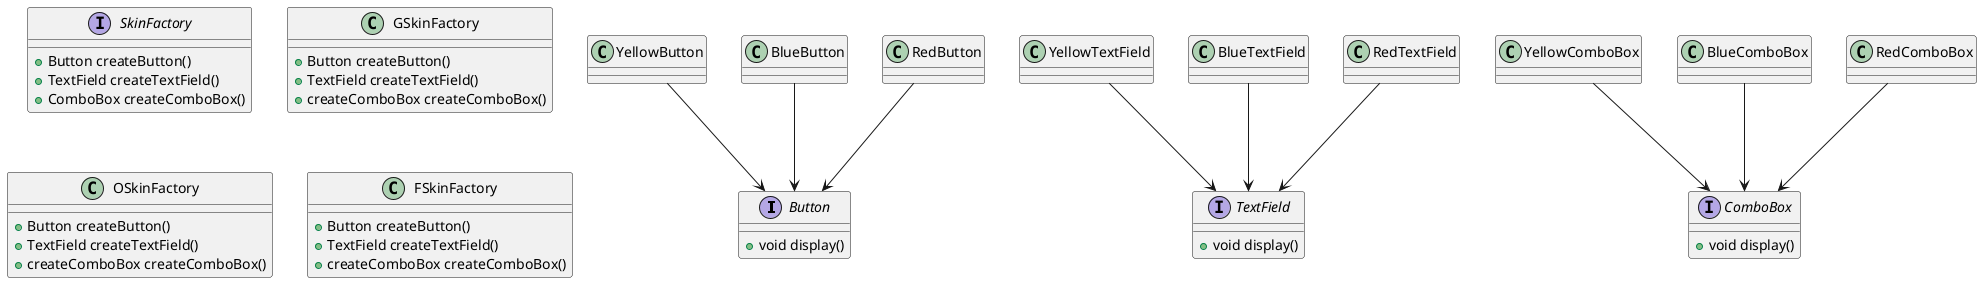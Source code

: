 @startuml

interface Button{
   + void display()
}

interface TextField{
   + void display()
}

interface ComboBox{
    + void display()
}

YellowButton--> Button
BlueButton --> Button
RedButton --> Button
YellowTextField --> TextField
BlueTextField --> TextField
RedTextField --> TextField

YellowComboBox --> ComboBox
BlueComboBox --> ComboBox
RedComboBox --> ComboBox

interface SkinFactory{
    + Button createButton()
    + TextField createTextField()
    + ComboBox createComboBox()
}

class GSkinFactory{
    + Button createButton()
    + TextField createTextField()
    + createComboBox createComboBox()
}

class OSkinFactory{
    + Button createButton()
    + TextField createTextField()
    + createComboBox createComboBox()
}
class FSkinFactory{
    + Button createButton()
    + TextField createTextField()
    + createComboBox createComboBox()
}

@enduml